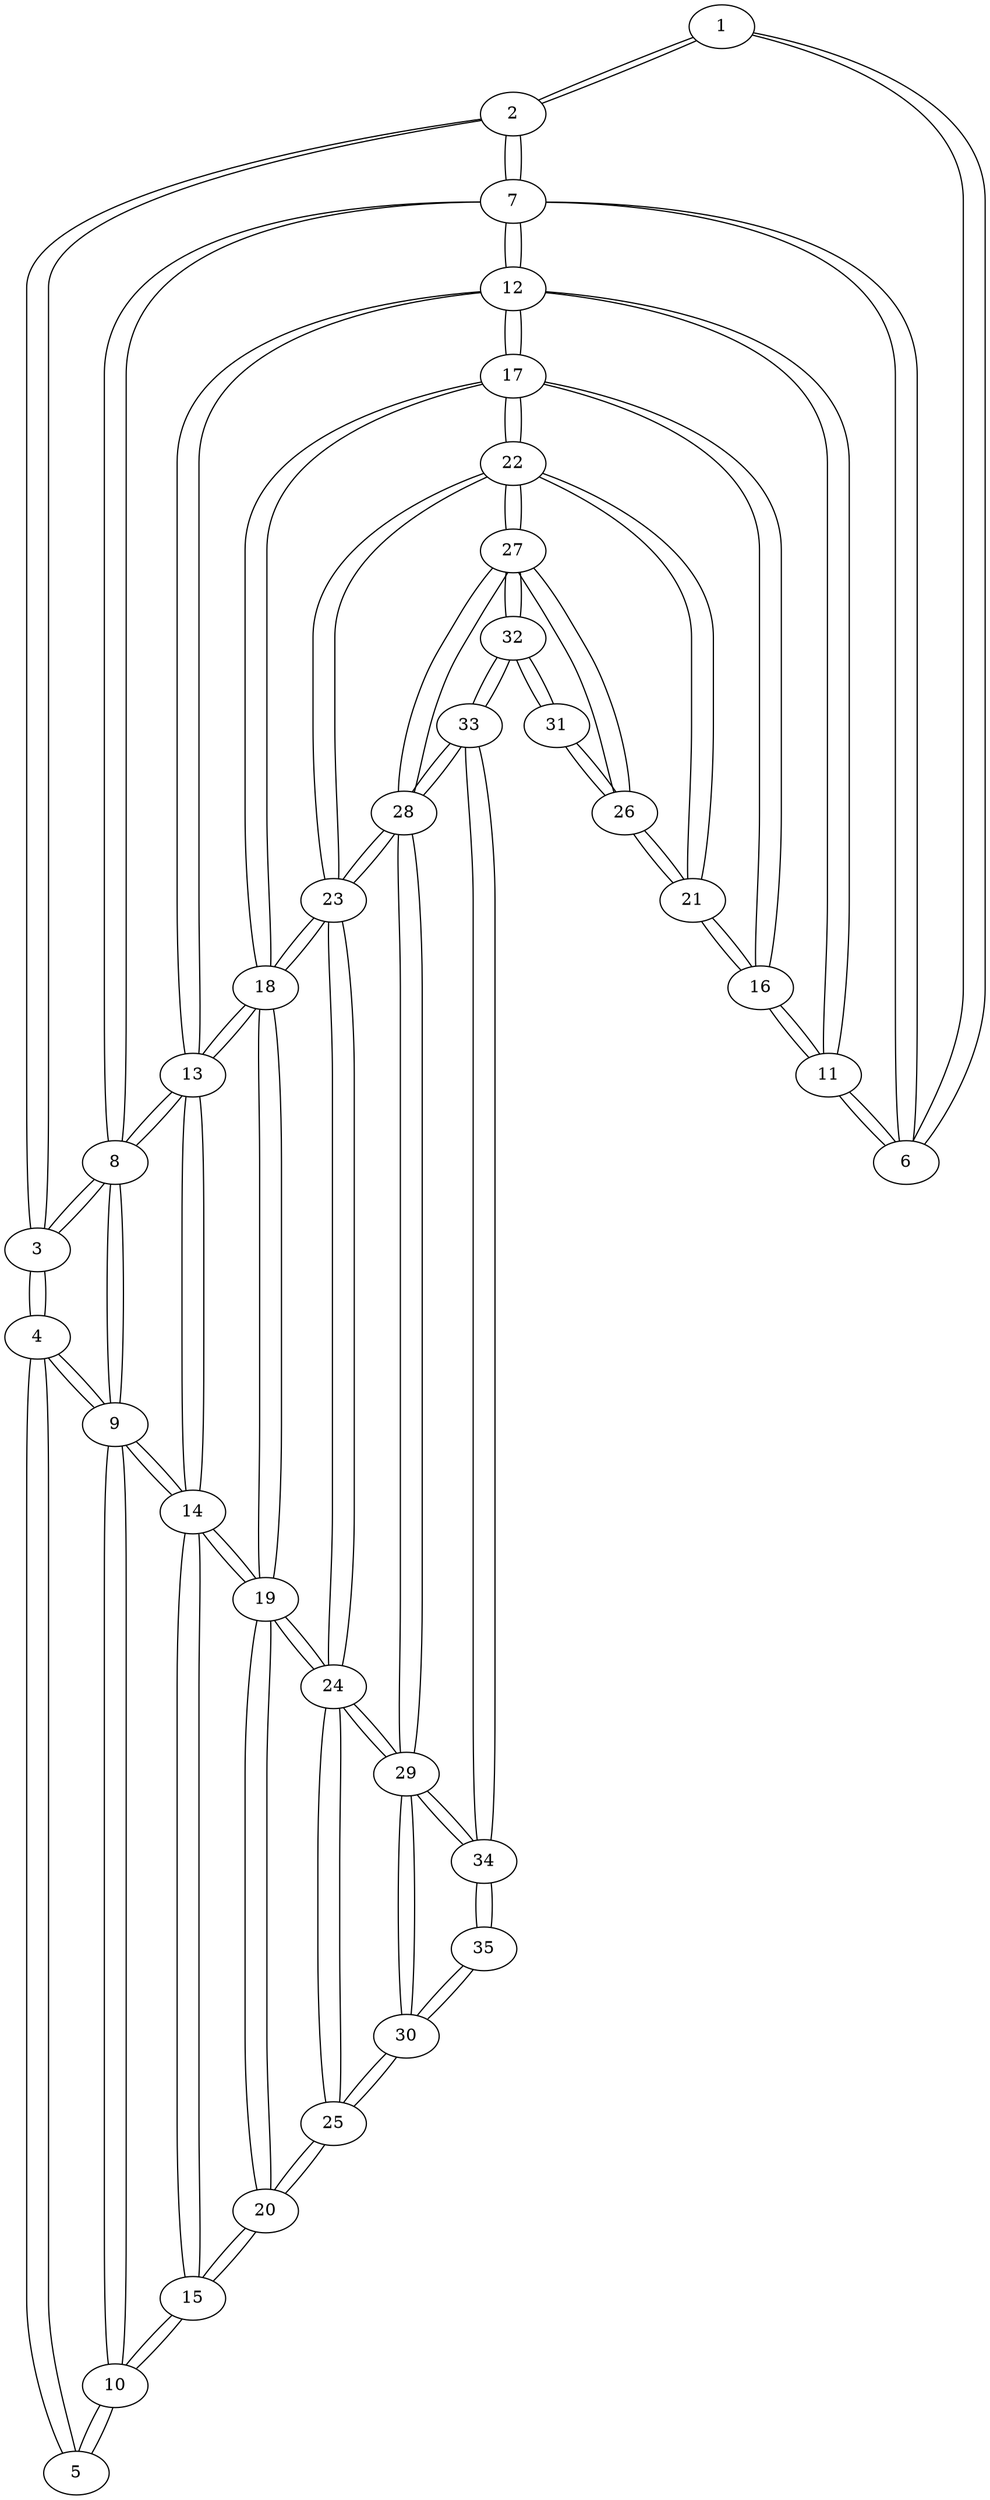 graph G {
  1 -- 2;
  2 -- 1;
  1 -- 6;
  6 -- 1;
  2 -- 3;
  3 -- 2;
  2 -- 7;
  7 -- 2;
  3 -- 4;
  4 -- 3;
  3 -- 8;
  8 -- 3;
  4 -- 5;
  5 -- 4;
  4 -- 9;
  9 -- 4;
  5 -- 10;
  10 -- 5;
  6 -- 7;
  7 -- 6;
  6 -- 11;
  11 -- 6;
  7 -- 8;
  8 -- 7;
  7 -- 12;
  12 -- 7;
  8 -- 9;
  9 -- 8;
  8 -- 13;
  13 -- 8;
  9 -- 10;
  10 -- 9;
  9 -- 14;
  14 -- 9;
  10 -- 15;
  15 -- 10;
  11 -- 12;
  12 -- 11;
  11 -- 16;
  16 -- 11;
  12 -- 13;
  13 -- 12;
  12 -- 17;
  17 -- 12;
  13 -- 14;
  14 -- 13;
  13 -- 18;
  18 -- 13;
  14 -- 15;
  15 -- 14;
  14 -- 19;
  19 -- 14;
  15 -- 20;
  20 -- 15;
  16 -- 17;
  17 -- 16;
  16 -- 21;
  21 -- 16;
  17 -- 18;
  18 -- 17;
  17 -- 22;
  22 -- 17;
  18 -- 19;
  19 -- 18;
  18 -- 23;
  23 -- 18;
  19 -- 20;
  20 -- 19;
  19 -- 24;
  24 -- 19;
  20 -- 25;
  25 -- 20;
  21 -- 22;
  22 -- 21;
  21 -- 26;
  26 -- 21;
  22 -- 23;
  23 -- 22;
  22 -- 27;
  27 -- 22;
  23 -- 24;
  24 -- 23;
  23 -- 28;
  28 -- 23;
  24 -- 25;
  25 -- 24;
  24 -- 29;
  29 -- 24;
  25 -- 30;
  30 -- 25;
  26 -- 27;
  27 -- 26;
  26 -- 31;
  31 -- 26;
  27 -- 28;
  28 -- 27;
  27 -- 32;
  32 -- 27;
  28 -- 29;
  29 -- 28;
  28 -- 33;
  33 -- 28;
  29 -- 30;
  30 -- 29;
  29 -- 34;
  34 -- 29;
  30 -- 35;
  35 -- 30;
  31 -- 32;
  32 -- 31;
  32 -- 33;
  33 -- 32;
  33 -- 34;
  34 -- 33;
  34 -- 35;
  35 -- 34;
}
